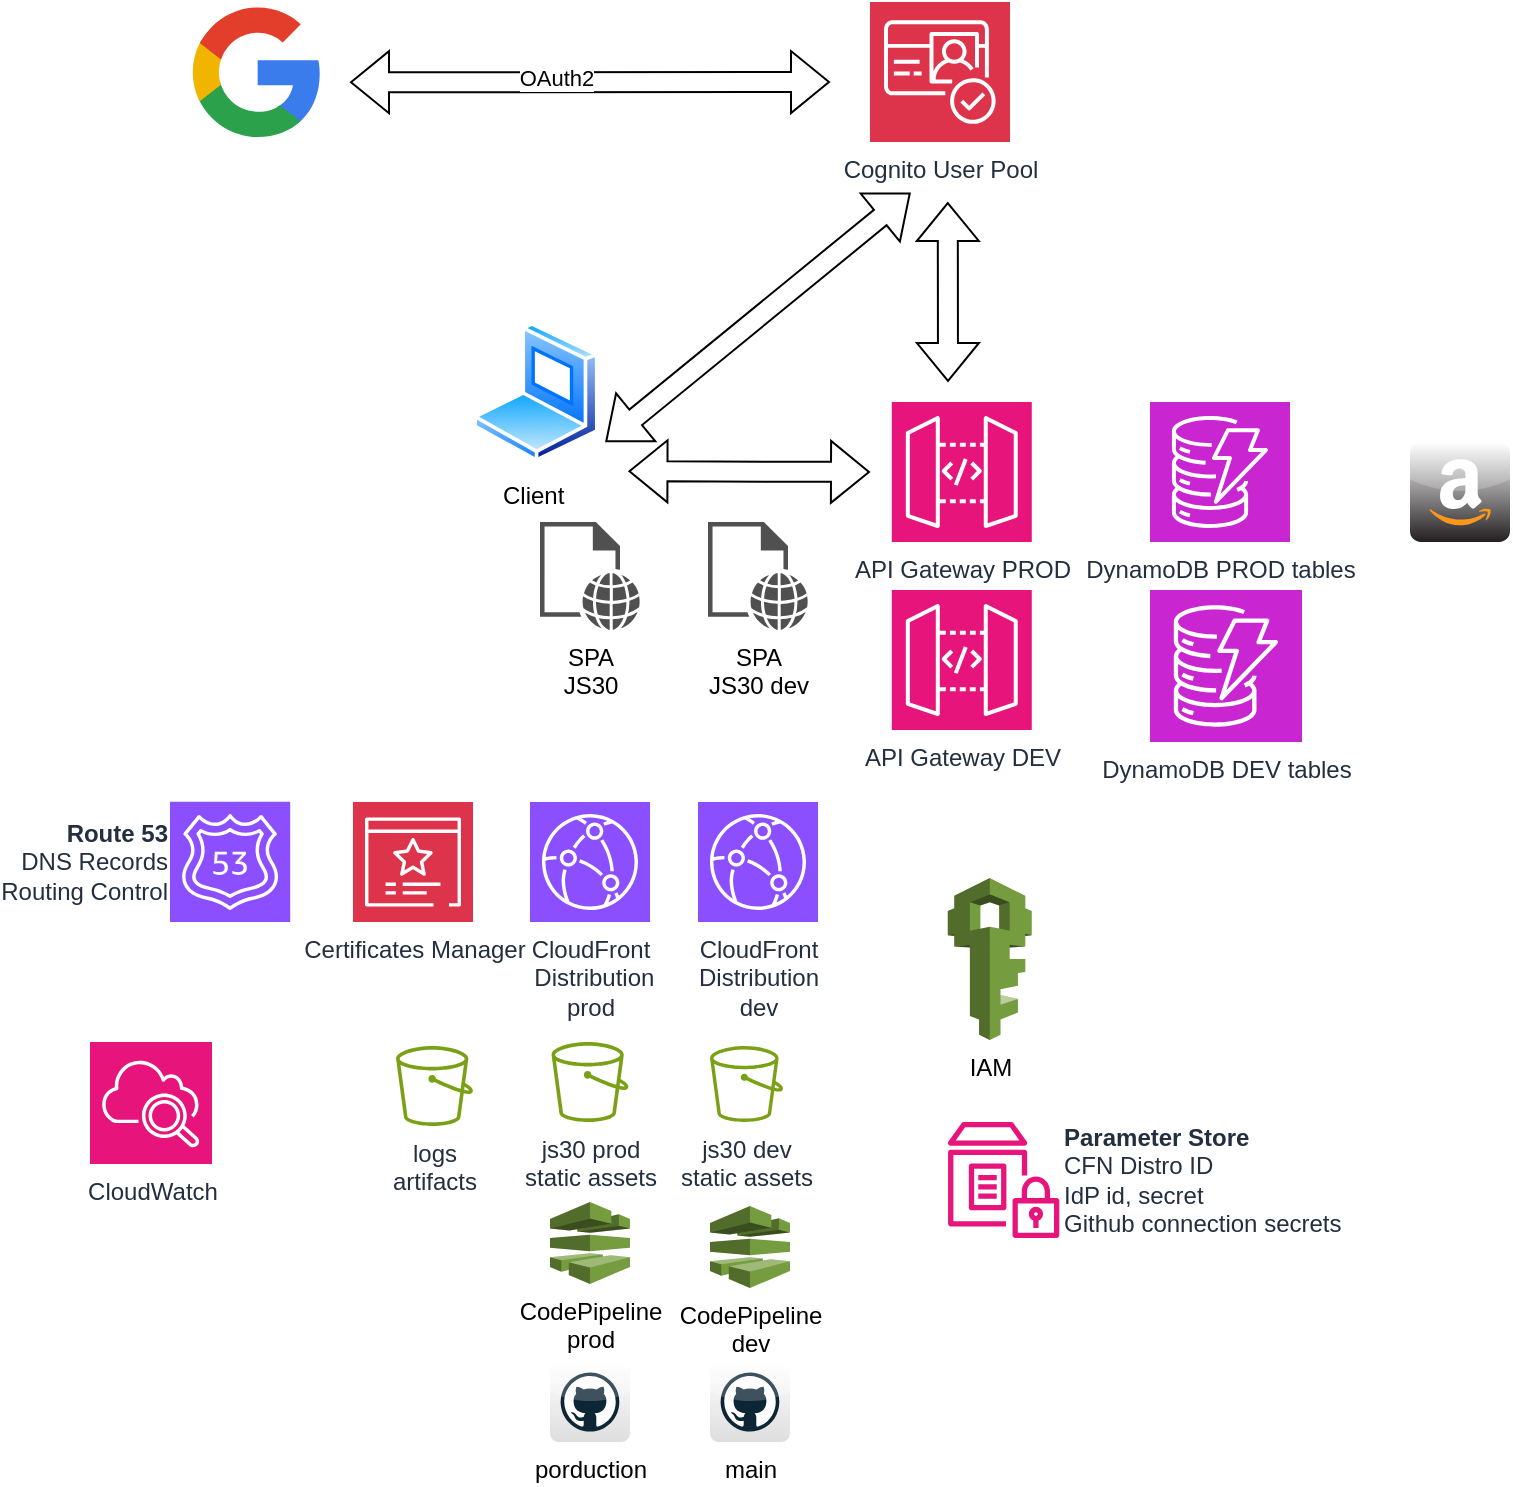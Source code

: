 <mxfile>
    <diagram name="Page-1" id="CoyWu5UEtDaa22KxvL--">
        <mxGraphModel dx="741" dy="571" grid="1" gridSize="10" guides="1" tooltips="1" connect="1" arrows="1" fold="1" page="1" pageScale="1" pageWidth="827" pageHeight="1169" math="0" shadow="0">
            <root>
                <mxCell id="0"/>
                <mxCell id="1" parent="0"/>
                <mxCell id="ZVegbPVVz9K0_TstjSi1-1" value="porduction&lt;br&gt;" style="dashed=0;outlineConnect=0;html=1;align=center;labelPosition=center;verticalLabelPosition=bottom;verticalAlign=top;shape=mxgraph.webicons.github;gradientColor=#DFDEDE" parent="1" vertex="1">
                    <mxGeometry x="280" y="840" width="40" height="40" as="geometry"/>
                </mxCell>
                <mxCell id="ZVegbPVVz9K0_TstjSi1-3" value="CodePipeline&lt;br&gt;prod" style="outlineConnect=0;dashed=0;verticalLabelPosition=bottom;verticalAlign=top;align=center;html=1;shape=mxgraph.aws3.codepipeline;fillColor=#759C3E;gradientColor=none;" parent="1" vertex="1">
                    <mxGeometry x="280" y="760" width="40" height="41" as="geometry"/>
                </mxCell>
                <mxCell id="ZVegbPVVz9K0_TstjSi1-4" value="CodePipeline&lt;br&gt;dev" style="outlineConnect=0;dashed=0;verticalLabelPosition=bottom;verticalAlign=top;align=center;html=1;shape=mxgraph.aws3.codepipeline;fillColor=#759C3E;gradientColor=none;" parent="1" vertex="1">
                    <mxGeometry x="360" y="762" width="40" height="41" as="geometry"/>
                </mxCell>
                <mxCell id="ZVegbPVVz9K0_TstjSi1-5" value="js30 prod&lt;br&gt;static assets" style="sketch=0;outlineConnect=0;fontColor=#232F3E;gradientColor=none;fillColor=#7AA116;strokeColor=none;dashed=0;verticalLabelPosition=bottom;verticalAlign=top;align=center;html=1;fontSize=12;fontStyle=0;aspect=fixed;pointerEvents=1;shape=mxgraph.aws4.bucket;" parent="1" vertex="1">
                    <mxGeometry x="280.77" y="680" width="38.46" height="40" as="geometry"/>
                </mxCell>
                <mxCell id="ZVegbPVVz9K0_TstjSi1-7" value="js30 dev&lt;br&gt;static assets&lt;br&gt;" style="sketch=0;outlineConnect=0;fontColor=#232F3E;gradientColor=none;fillColor=#7AA116;strokeColor=none;dashed=0;verticalLabelPosition=bottom;verticalAlign=top;align=center;html=1;fontSize=12;fontStyle=0;aspect=fixed;pointerEvents=1;shape=mxgraph.aws4.bucket;" parent="1" vertex="1">
                    <mxGeometry x="360" y="682" width="36.54" height="38" as="geometry"/>
                </mxCell>
                <mxCell id="ZVegbPVVz9K0_TstjSi1-8" value="main" style="dashed=0;outlineConnect=0;html=1;align=center;labelPosition=center;verticalLabelPosition=bottom;verticalAlign=top;shape=mxgraph.webicons.github;gradientColor=#DFDEDE" parent="1" vertex="1">
                    <mxGeometry x="360" y="840" width="40" height="40" as="geometry"/>
                </mxCell>
                <mxCell id="ZVegbPVVz9K0_TstjSi1-10" value="&lt;b&gt;Parameter Store&lt;/b&gt;&lt;br&gt;CFN Distro ID&lt;br&gt;IdP id, secret&lt;br&gt;Github connection secrets" style="sketch=0;outlineConnect=0;fontColor=#232F3E;gradientColor=none;fillColor=#E7157B;strokeColor=none;dashed=0;verticalLabelPosition=middle;verticalAlign=middle;align=left;html=1;fontSize=12;fontStyle=0;aspect=fixed;pointerEvents=1;shape=mxgraph.aws4.parameter_store;labelPosition=right;" parent="1" vertex="1">
                    <mxGeometry x="478.89" y="720" width="55.77" height="58" as="geometry"/>
                </mxCell>
                <mxCell id="ZVegbPVVz9K0_TstjSi1-12" value="CloudFront&lt;br&gt;&amp;nbsp;Distribution &lt;br&gt;prod" style="sketch=0;points=[[0,0,0],[0.25,0,0],[0.5,0,0],[0.75,0,0],[1,0,0],[0,1,0],[0.25,1,0],[0.5,1,0],[0.75,1,0],[1,1,0],[0,0.25,0],[0,0.5,0],[0,0.75,0],[1,0.25,0],[1,0.5,0],[1,0.75,0]];outlineConnect=0;fontColor=#232F3E;fillColor=#8C4FFF;strokeColor=#ffffff;dashed=0;verticalLabelPosition=bottom;verticalAlign=top;align=center;html=1;fontSize=12;fontStyle=0;aspect=fixed;shape=mxgraph.aws4.resourceIcon;resIcon=mxgraph.aws4.cloudfront;" parent="1" vertex="1">
                    <mxGeometry x="270" y="560" width="60" height="60" as="geometry"/>
                </mxCell>
                <mxCell id="ZVegbPVVz9K0_TstjSi1-13" value="CloudFront&lt;br&gt;Distribution &lt;br&gt;dev" style="sketch=0;points=[[0,0,0],[0.25,0,0],[0.5,0,0],[0.75,0,0],[1,0,0],[0,1,0],[0.25,1,0],[0.5,1,0],[0.75,1,0],[1,1,0],[0,0.25,0],[0,0.5,0],[0,0.75,0],[1,0.25,0],[1,0.5,0],[1,0.75,0]];outlineConnect=0;fontColor=#232F3E;fillColor=#8C4FFF;strokeColor=#ffffff;dashed=0;verticalLabelPosition=bottom;verticalAlign=top;align=center;html=1;fontSize=12;fontStyle=0;aspect=fixed;shape=mxgraph.aws4.resourceIcon;resIcon=mxgraph.aws4.cloudfront;" parent="1" vertex="1">
                    <mxGeometry x="354" y="560" width="60" height="60" as="geometry"/>
                </mxCell>
                <mxCell id="ZVegbPVVz9K0_TstjSi1-14" value="API Gateway PROD" style="sketch=0;points=[[0,0,0],[0.25,0,0],[0.5,0,0],[0.75,0,0],[1,0,0],[0,1,0],[0.25,1,0],[0.5,1,0],[0.75,1,0],[1,1,0],[0,0.25,0],[0,0.5,0],[0,0.75,0],[1,0.25,0],[1,0.5,0],[1,0.75,0]];outlineConnect=0;fontColor=#232F3E;fillColor=#E7157B;strokeColor=#ffffff;dashed=0;verticalLabelPosition=bottom;verticalAlign=top;align=center;html=1;fontSize=12;fontStyle=0;aspect=fixed;shape=mxgraph.aws4.resourceIcon;resIcon=mxgraph.aws4.api_gateway;" parent="1" vertex="1">
                    <mxGeometry x="450.89" y="360" width="70" height="70" as="geometry"/>
                </mxCell>
                <mxCell id="ZVegbPVVz9K0_TstjSi1-15" value="DynamoDB PROD tables" style="sketch=0;points=[[0,0,0],[0.25,0,0],[0.5,0,0],[0.75,0,0],[1,0,0],[0,1,0],[0.25,1,0],[0.5,1,0],[0.75,1,0],[1,1,0],[0,0.25,0],[0,0.5,0],[0,0.75,0],[1,0.25,0],[1,0.5,0],[1,0.75,0]];outlineConnect=0;fontColor=#232F3E;fillColor=#C925D1;strokeColor=#ffffff;dashed=0;verticalLabelPosition=bottom;verticalAlign=top;align=center;html=1;fontSize=12;fontStyle=0;aspect=fixed;shape=mxgraph.aws4.resourceIcon;resIcon=mxgraph.aws4.dynamodb;" parent="1" vertex="1">
                    <mxGeometry x="580" y="360" width="70" height="70" as="geometry"/>
                </mxCell>
                <mxCell id="ZVegbPVVz9K0_TstjSi1-16" value="DynamoDB DEV tables&lt;br&gt;" style="sketch=0;points=[[0,0,0],[0.25,0,0],[0.5,0,0],[0.75,0,0],[1,0,0],[0,1,0],[0.25,1,0],[0.5,1,0],[0.75,1,0],[1,1,0],[0,0.25,0],[0,0.5,0],[0,0.75,0],[1,0.25,0],[1,0.5,0],[1,0.75,0]];outlineConnect=0;fontColor=#232F3E;fillColor=#C925D1;strokeColor=#ffffff;dashed=0;verticalLabelPosition=bottom;verticalAlign=top;align=center;html=1;fontSize=12;fontStyle=0;aspect=fixed;shape=mxgraph.aws4.resourceIcon;resIcon=mxgraph.aws4.dynamodb;" parent="1" vertex="1">
                    <mxGeometry x="580" y="454" width="76" height="76" as="geometry"/>
                </mxCell>
                <mxCell id="ZVegbPVVz9K0_TstjSi1-17" value="API Gateway DEV&lt;br&gt;" style="sketch=0;points=[[0,0,0],[0.25,0,0],[0.5,0,0],[0.75,0,0],[1,0,0],[0,1,0],[0.25,1,0],[0.5,1,0],[0.75,1,0],[1,1,0],[0,0.25,0],[0,0.5,0],[0,0.75,0],[1,0.25,0],[1,0.5,0],[1,0.75,0]];outlineConnect=0;fontColor=#232F3E;fillColor=#E7157B;strokeColor=#ffffff;dashed=0;verticalLabelPosition=bottom;verticalAlign=top;align=center;html=1;fontSize=12;fontStyle=0;aspect=fixed;shape=mxgraph.aws4.resourceIcon;resIcon=mxgraph.aws4.api_gateway;" parent="1" vertex="1">
                    <mxGeometry x="450.89" y="454" width="70" height="70" as="geometry"/>
                </mxCell>
                <mxCell id="ZVegbPVVz9K0_TstjSi1-18" value="IAM" style="outlineConnect=0;dashed=0;verticalLabelPosition=bottom;verticalAlign=top;align=center;html=1;shape=mxgraph.aws3.iam;fillColor=#759C3E;gradientColor=none;" parent="1" vertex="1">
                    <mxGeometry x="478.89" y="598" width="42" height="81" as="geometry"/>
                </mxCell>
                <mxCell id="ZVegbPVVz9K0_TstjSi1-19" value="Certificates Manager&lt;br&gt;" style="sketch=0;points=[[0,0,0],[0.25,0,0],[0.5,0,0],[0.75,0,0],[1,0,0],[0,1,0],[0.25,1,0],[0.5,1,0],[0.75,1,0],[1,1,0],[0,0.25,0],[0,0.5,0],[0,0.75,0],[1,0.25,0],[1,0.5,0],[1,0.75,0]];outlineConnect=0;fontColor=#232F3E;fillColor=#DD344C;strokeColor=#ffffff;dashed=0;verticalLabelPosition=bottom;verticalAlign=top;align=center;html=1;fontSize=12;fontStyle=0;aspect=fixed;shape=mxgraph.aws4.resourceIcon;resIcon=mxgraph.aws4.certificate_manager_3;" parent="1" vertex="1">
                    <mxGeometry x="181.5" y="560" width="60" height="60" as="geometry"/>
                </mxCell>
                <mxCell id="ZVegbPVVz9K0_TstjSi1-20" value="&lt;b&gt;Route 53&lt;/b&gt;&lt;br&gt;DNS Records&lt;br&gt;Routing Control" style="sketch=0;points=[[0,0,0],[0.25,0,0],[0.5,0,0],[0.75,0,0],[1,0,0],[0,1,0],[0.25,1,0],[0.5,1,0],[0.75,1,0],[1,1,0],[0,0.25,0],[0,0.5,0],[0,0.75,0],[1,0.25,0],[1,0.5,0],[1,0.75,0]];outlineConnect=0;fontColor=#232F3E;fillColor=#8C4FFF;strokeColor=#ffffff;dashed=0;verticalLabelPosition=middle;verticalAlign=middle;align=right;html=1;fontSize=12;fontStyle=0;aspect=fixed;shape=mxgraph.aws4.resourceIcon;resIcon=mxgraph.aws4.route_53;labelPosition=left;" parent="1" vertex="1">
                    <mxGeometry x="90" y="559.9" width="60.1" height="60.1" as="geometry"/>
                </mxCell>
                <mxCell id="ZVegbPVVz9K0_TstjSi1-21" value="Cognito User Pool" style="sketch=0;points=[[0,0,0],[0.25,0,0],[0.5,0,0],[0.75,0,0],[1,0,0],[0,1,0],[0.25,1,0],[0.5,1,0],[0.75,1,0],[1,1,0],[0,0.25,0],[0,0.5,0],[0,0.75,0],[1,0.25,0],[1,0.5,0],[1,0.75,0]];outlineConnect=0;fontColor=#232F3E;fillColor=#DD344C;strokeColor=#ffffff;dashed=0;verticalLabelPosition=bottom;verticalAlign=top;align=center;html=1;fontSize=12;fontStyle=0;aspect=fixed;shape=mxgraph.aws4.resourceIcon;resIcon=mxgraph.aws4.cognito;" parent="1" vertex="1">
                    <mxGeometry x="440" y="160" width="70" height="70" as="geometry"/>
                </mxCell>
                <mxCell id="ZVegbPVVz9K0_TstjSi1-22" value="Client&amp;nbsp;" style="image;aspect=fixed;perimeter=ellipsePerimeter;html=1;align=center;shadow=0;dashed=0;spacingTop=3;image=img/lib/active_directory/laptop_client.svg;" parent="1" vertex="1">
                    <mxGeometry x="241.5" y="320" width="63" height="70" as="geometry"/>
                </mxCell>
                <mxCell id="ZVegbPVVz9K0_TstjSi1-25" value="" style="dashed=0;outlineConnect=0;html=1;align=center;labelPosition=center;verticalLabelPosition=bottom;verticalAlign=top;shape=mxgraph.webicons.amazon_2;gradientColor=#231F20" parent="1" vertex="1">
                    <mxGeometry x="710" y="380" width="50" height="50" as="geometry"/>
                </mxCell>
                <mxCell id="ZVegbPVVz9K0_TstjSi1-26" value="" style="dashed=0;outlineConnect=0;html=1;align=center;labelPosition=center;verticalLabelPosition=bottom;verticalAlign=top;shape=mxgraph.weblogos.google" parent="1" vertex="1">
                    <mxGeometry x="100" y="160" width="65.2" height="69.4" as="geometry"/>
                </mxCell>
                <mxCell id="ZVegbPVVz9K0_TstjSi1-29" value="" style="shape=image;html=1;verticalAlign=top;verticalLabelPosition=bottom;labelBackgroundColor=#ffffff;imageAspect=0;aspect=fixed;image=https://cdn3.iconfinder.com/data/icons/2018-social-media-logotypes/1000/2018_social_media_popular_app_logo_facebook-128.png" parent="1" vertex="1">
                    <mxGeometry x="20" y="159.4" width="70" height="70" as="geometry"/>
                </mxCell>
                <mxCell id="ZVegbPVVz9K0_TstjSi1-30" value="SPA&lt;br&gt;JS30&lt;br&gt;" style="sketch=0;pointerEvents=1;shadow=0;dashed=0;html=1;strokeColor=none;fillColor=#505050;labelPosition=center;verticalLabelPosition=bottom;verticalAlign=top;outlineConnect=0;align=center;shape=mxgraph.office.concepts.web_page;" parent="1" vertex="1">
                    <mxGeometry x="275" y="420" width="50" height="54" as="geometry"/>
                </mxCell>
                <mxCell id="ZVegbPVVz9K0_TstjSi1-31" value="logs&lt;br&gt;artifacts&lt;br&gt;" style="sketch=0;outlineConnect=0;fontColor=#232F3E;gradientColor=none;fillColor=#7AA116;strokeColor=none;dashed=0;verticalLabelPosition=bottom;verticalAlign=top;align=center;html=1;fontSize=12;fontStyle=0;aspect=fixed;pointerEvents=1;shape=mxgraph.aws4.bucket;" parent="1" vertex="1">
                    <mxGeometry x="203.04" y="682" width="38.46" height="40" as="geometry"/>
                </mxCell>
                <mxCell id="ZVegbPVVz9K0_TstjSi1-32" value="CloudWatch" style="sketch=0;points=[[0,0,0],[0.25,0,0],[0.5,0,0],[0.75,0,0],[1,0,0],[0,1,0],[0.25,1,0],[0.5,1,0],[0.75,1,0],[1,1,0],[0,0.25,0],[0,0.5,0],[0,0.75,0],[1,0.25,0],[1,0.5,0],[1,0.75,0]];points=[[0,0,0],[0.25,0,0],[0.5,0,0],[0.75,0,0],[1,0,0],[0,1,0],[0.25,1,0],[0.5,1,0],[0.75,1,0],[1,1,0],[0,0.25,0],[0,0.5,0],[0,0.75,0],[1,0.25,0],[1,0.5,0],[1,0.75,0]];outlineConnect=0;fontColor=#232F3E;fillColor=#E7157B;strokeColor=#ffffff;dashed=0;verticalLabelPosition=bottom;verticalAlign=top;align=center;html=1;fontSize=12;fontStyle=0;aspect=fixed;shape=mxgraph.aws4.resourceIcon;resIcon=mxgraph.aws4.cloudwatch_2;" parent="1" vertex="1">
                    <mxGeometry x="50" y="680" width="61" height="61" as="geometry"/>
                </mxCell>
                <mxCell id="ZVegbPVVz9K0_TstjSi1-36" value="" style="shape=flexArrow;endArrow=classic;startArrow=classic;html=1;rounded=0;" parent="1" edge="1">
                    <mxGeometry width="100" height="100" relative="1" as="geometry">
                        <mxPoint x="180" y="200.1" as="sourcePoint"/>
                        <mxPoint x="420" y="200" as="targetPoint"/>
                    </mxGeometry>
                </mxCell>
                <mxCell id="ZVegbPVVz9K0_TstjSi1-48" value="OAuth2" style="edgeLabel;html=1;align=center;verticalAlign=middle;resizable=0;points=[];" parent="ZVegbPVVz9K0_TstjSi1-36" vertex="1" connectable="0">
                    <mxGeometry x="-0.142" y="2" relative="1" as="geometry">
                        <mxPoint as="offset"/>
                    </mxGeometry>
                </mxCell>
                <mxCell id="ZVegbPVVz9K0_TstjSi1-37" value="" style="shape=flexArrow;endArrow=classic;startArrow=classic;html=1;rounded=0;" parent="1" edge="1">
                    <mxGeometry width="100" height="100" relative="1" as="geometry">
                        <mxPoint x="307.75" y="379.997" as="sourcePoint"/>
                        <mxPoint x="460.25" y="255.42" as="targetPoint"/>
                    </mxGeometry>
                </mxCell>
                <mxCell id="ZVegbPVVz9K0_TstjSi1-38" value="" style="shape=flexArrow;endArrow=classic;startArrow=classic;html=1;rounded=0;" parent="1" edge="1">
                    <mxGeometry width="100" height="100" relative="1" as="geometry">
                        <mxPoint x="319.23" y="394.6" as="sourcePoint"/>
                        <mxPoint x="440" y="395" as="targetPoint"/>
                    </mxGeometry>
                </mxCell>
                <mxCell id="ZVegbPVVz9K0_TstjSi1-39" value="" style="shape=flexArrow;endArrow=classic;startArrow=classic;html=1;rounded=0;" parent="1" edge="1">
                    <mxGeometry width="100" height="100" relative="1" as="geometry">
                        <mxPoint x="479" y="350" as="sourcePoint"/>
                        <mxPoint x="478.888" y="260.0" as="targetPoint"/>
                    </mxGeometry>
                </mxCell>
                <mxCell id="ZVegbPVVz9K0_TstjSi1-41" value="SPA&lt;br&gt;JS30 dev" style="sketch=0;pointerEvents=1;shadow=0;dashed=0;html=1;strokeColor=none;fillColor=#505050;labelPosition=center;verticalLabelPosition=bottom;verticalAlign=top;outlineConnect=0;align=center;shape=mxgraph.office.concepts.web_page;" parent="1" vertex="1">
                    <mxGeometry x="359" y="420" width="50" height="54" as="geometry"/>
                </mxCell>
            </root>
        </mxGraphModel>
    </diagram>
</mxfile>